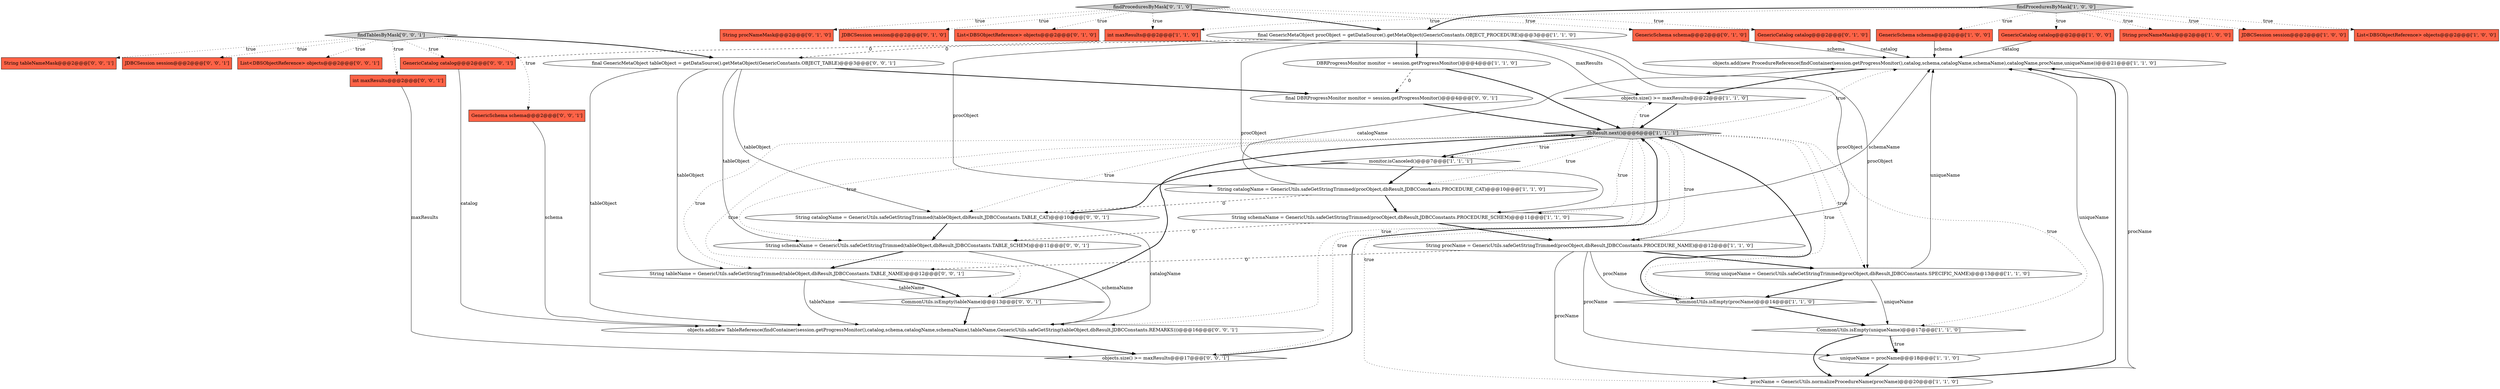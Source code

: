 digraph {
21 [style = filled, label = "GenericCatalog catalog@@@2@@@['0', '1', '0']", fillcolor = tomato, shape = box image = "AAA0AAABBB2BBB"];
14 [style = filled, label = "String uniqueName = GenericUtils.safeGetStringTrimmed(procObject,dbResult,JDBCConstants.SPECIFIC_NAME)@@@13@@@['1', '1', '0']", fillcolor = white, shape = ellipse image = "AAA0AAABBB1BBB"];
3 [style = filled, label = "CommonUtils.isEmpty(procName)@@@14@@@['1', '1', '0']", fillcolor = white, shape = diamond image = "AAA0AAABBB1BBB"];
1 [style = filled, label = "objects.add(new ProcedureReference(findContainer(session.getProgressMonitor(),catalog,schema,catalogName,schemaName),catalogName,procName,uniqueName))@@@21@@@['1', '1', '0']", fillcolor = white, shape = ellipse image = "AAA0AAABBB1BBB"];
0 [style = filled, label = "monitor.isCanceled()@@@7@@@['1', '1', '1']", fillcolor = white, shape = diamond image = "AAA0AAABBB1BBB"];
22 [style = filled, label = "findProceduresByMask['0', '1', '0']", fillcolor = lightgray, shape = diamond image = "AAA0AAABBB2BBB"];
4 [style = filled, label = "dbResult.next()@@@6@@@['1', '1', '1']", fillcolor = lightgray, shape = diamond image = "AAA0AAABBB1BBB"];
6 [style = filled, label = "final GenericMetaObject procObject = getDataSource().getMetaObject(GenericConstants.OBJECT_PROCEDURE)@@@3@@@['1', '1', '0']", fillcolor = white, shape = ellipse image = "AAA0AAABBB1BBB"];
16 [style = filled, label = "String schemaName = GenericUtils.safeGetStringTrimmed(procObject,dbResult,JDBCConstants.PROCEDURE_SCHEM)@@@11@@@['1', '1', '0']", fillcolor = white, shape = ellipse image = "AAA0AAABBB1BBB"];
23 [style = filled, label = "List<DBSObjectReference> objects@@@2@@@['0', '1', '0']", fillcolor = tomato, shape = box image = "AAA0AAABBB2BBB"];
36 [style = filled, label = "int maxResults@@@2@@@['0', '0', '1']", fillcolor = tomato, shape = box image = "AAA0AAABBB3BBB"];
10 [style = filled, label = "GenericSchema schema@@@2@@@['1', '0', '0']", fillcolor = tomato, shape = box image = "AAA0AAABBB1BBB"];
18 [style = filled, label = "int maxResults@@@2@@@['1', '1', '0']", fillcolor = tomato, shape = box image = "AAA0AAABBB1BBB"];
26 [style = filled, label = "String procNameMask@@@2@@@['0', '1', '0']", fillcolor = tomato, shape = box image = "AAA0AAABBB2BBB"];
11 [style = filled, label = "String procNameMask@@@2@@@['1', '0', '0']", fillcolor = tomato, shape = box image = "AAA0AAABBB1BBB"];
2 [style = filled, label = "objects.size() >= maxResults@@@22@@@['1', '1', '0']", fillcolor = white, shape = diamond image = "AAA0AAABBB1BBB"];
12 [style = filled, label = "String procName = GenericUtils.safeGetStringTrimmed(procObject,dbResult,JDBCConstants.PROCEDURE_NAME)@@@12@@@['1', '1', '0']", fillcolor = white, shape = ellipse image = "AAA0AAABBB1BBB"];
20 [style = filled, label = "String catalogName = GenericUtils.safeGetStringTrimmed(procObject,dbResult,JDBCConstants.PROCEDURE_CAT)@@@10@@@['1', '1', '0']", fillcolor = white, shape = ellipse image = "AAA0AAABBB1BBB"];
5 [style = filled, label = "findProceduresByMask['1', '0', '0']", fillcolor = lightgray, shape = diamond image = "AAA0AAABBB1BBB"];
39 [style = filled, label = "GenericSchema schema@@@2@@@['0', '0', '1']", fillcolor = tomato, shape = box image = "AAA0AAABBB3BBB"];
38 [style = filled, label = "String tableNameMask@@@2@@@['0', '0', '1']", fillcolor = tomato, shape = box image = "AAA0AAABBB3BBB"];
15 [style = filled, label = "GenericCatalog catalog@@@2@@@['1', '0', '0']", fillcolor = tomato, shape = box image = "AAA0AAABBB1BBB"];
7 [style = filled, label = "procName = GenericUtils.normalizeProcedureName(procName)@@@20@@@['1', '1', '0']", fillcolor = white, shape = ellipse image = "AAA0AAABBB1BBB"];
31 [style = filled, label = "String schemaName = GenericUtils.safeGetStringTrimmed(tableObject,dbResult,JDBCConstants.TABLE_SCHEM)@@@11@@@['0', '0', '1']", fillcolor = white, shape = ellipse image = "AAA0AAABBB3BBB"];
34 [style = filled, label = "JDBCSession session@@@2@@@['0', '0', '1']", fillcolor = tomato, shape = box image = "AAA0AAABBB3BBB"];
19 [style = filled, label = "DBRProgressMonitor monitor = session.getProgressMonitor()@@@4@@@['1', '1', '0']", fillcolor = white, shape = ellipse image = "AAA0AAABBB1BBB"];
17 [style = filled, label = "JDBCSession session@@@2@@@['1', '0', '0']", fillcolor = tomato, shape = box image = "AAA0AAABBB1BBB"];
41 [style = filled, label = "String tableName = GenericUtils.safeGetStringTrimmed(tableObject,dbResult,JDBCConstants.TABLE_NAME)@@@12@@@['0', '0', '1']", fillcolor = white, shape = ellipse image = "AAA0AAABBB3BBB"];
8 [style = filled, label = "CommonUtils.isEmpty(uniqueName)@@@17@@@['1', '1', '0']", fillcolor = white, shape = diamond image = "AAA0AAABBB1BBB"];
27 [style = filled, label = "List<DBSObjectReference> objects@@@2@@@['0', '0', '1']", fillcolor = tomato, shape = box image = "AAA0AAABBB3BBB"];
32 [style = filled, label = "findTablesByMask['0', '0', '1']", fillcolor = lightgray, shape = diamond image = "AAA0AAABBB3BBB"];
37 [style = filled, label = "CommonUtils.isEmpty(tableName)@@@13@@@['0', '0', '1']", fillcolor = white, shape = diamond image = "AAA0AAABBB3BBB"];
24 [style = filled, label = "JDBCSession session@@@2@@@['0', '1', '0']", fillcolor = tomato, shape = box image = "AAA0AAABBB2BBB"];
30 [style = filled, label = "objects.size() >= maxResults@@@17@@@['0', '0', '1']", fillcolor = white, shape = diamond image = "AAA0AAABBB3BBB"];
13 [style = filled, label = "List<DBSObjectReference> objects@@@2@@@['1', '0', '0']", fillcolor = tomato, shape = box image = "AAA0AAABBB1BBB"];
9 [style = filled, label = "uniqueName = procName@@@18@@@['1', '1', '0']", fillcolor = white, shape = ellipse image = "AAA0AAABBB1BBB"];
35 [style = filled, label = "final GenericMetaObject tableObject = getDataSource().getMetaObject(GenericConstants.OBJECT_TABLE)@@@3@@@['0', '0', '1']", fillcolor = white, shape = ellipse image = "AAA0AAABBB3BBB"];
33 [style = filled, label = "objects.add(new TableReference(findContainer(session.getProgressMonitor(),catalog,schema,catalogName,schemaName),tableName,GenericUtils.safeGetString(tableObject,dbResult,JDBCConstants.REMARKS)))@@@16@@@['0', '0', '1']", fillcolor = white, shape = ellipse image = "AAA0AAABBB3BBB"];
28 [style = filled, label = "final DBRProgressMonitor monitor = session.getProgressMonitor()@@@4@@@['0', '0', '1']", fillcolor = white, shape = ellipse image = "AAA0AAABBB3BBB"];
40 [style = filled, label = "GenericCatalog catalog@@@2@@@['0', '0', '1']", fillcolor = tomato, shape = box image = "AAA0AAABBB3BBB"];
29 [style = filled, label = "String catalogName = GenericUtils.safeGetStringTrimmed(tableObject,dbResult,JDBCConstants.TABLE_CAT)@@@10@@@['0', '0', '1']", fillcolor = white, shape = ellipse image = "AAA0AAABBB3BBB"];
25 [style = filled, label = "GenericSchema schema@@@2@@@['0', '1', '0']", fillcolor = tomato, shape = box image = "AAA0AAABBB2BBB"];
19->28 [style = dashed, label="0"];
16->1 [style = solid, label="schemaName"];
14->3 [style = bold, label=""];
2->4 [style = bold, label=""];
5->18 [style = dotted, label="true"];
4->12 [style = dotted, label="true"];
4->7 [style = dotted, label="true"];
4->30 [style = dotted, label="true"];
37->33 [style = bold, label=""];
6->19 [style = bold, label=""];
4->0 [style = dotted, label="true"];
32->27 [style = dotted, label="true"];
6->16 [style = solid, label="procObject"];
10->1 [style = solid, label="schema"];
16->12 [style = bold, label=""];
0->20 [style = bold, label=""];
36->30 [style = solid, label="maxResults"];
22->24 [style = dotted, label="true"];
37->4 [style = bold, label=""];
30->4 [style = bold, label=""];
7->1 [style = bold, label=""];
22->18 [style = dotted, label="true"];
1->2 [style = bold, label=""];
6->12 [style = solid, label="procObject"];
5->6 [style = bold, label=""];
21->1 [style = solid, label="catalog"];
35->29 [style = solid, label="tableObject"];
6->20 [style = solid, label="procObject"];
5->10 [style = dotted, label="true"];
5->11 [style = dotted, label="true"];
20->16 [style = bold, label=""];
14->8 [style = solid, label="uniqueName"];
12->14 [style = bold, label=""];
0->29 [style = bold, label=""];
41->37 [style = solid, label="tableName"];
35->28 [style = bold, label=""];
9->7 [style = bold, label=""];
32->40 [style = dotted, label="true"];
22->25 [style = dotted, label="true"];
31->41 [style = bold, label=""];
20->1 [style = solid, label="catalogName"];
32->34 [style = dotted, label="true"];
3->8 [style = bold, label=""];
32->39 [style = dotted, label="true"];
40->33 [style = solid, label="catalog"];
12->7 [style = solid, label="procName"];
32->38 [style = dotted, label="true"];
4->41 [style = dotted, label="true"];
16->31 [style = dashed, label="0"];
22->23 [style = dotted, label="true"];
41->33 [style = solid, label="tableName"];
4->3 [style = dotted, label="true"];
41->37 [style = bold, label=""];
7->1 [style = solid, label="procName"];
22->6 [style = bold, label=""];
20->29 [style = dashed, label="0"];
12->3 [style = solid, label="procName"];
5->15 [style = dotted, label="true"];
4->37 [style = dotted, label="true"];
4->1 [style = dotted, label="true"];
28->4 [style = bold, label=""];
6->14 [style = solid, label="procObject"];
29->31 [style = bold, label=""];
4->14 [style = dotted, label="true"];
18->2 [style = solid, label="maxResults"];
15->1 [style = solid, label="catalog"];
35->41 [style = solid, label="tableObject"];
19->4 [style = bold, label=""];
8->7 [style = bold, label=""];
4->29 [style = dotted, label="true"];
9->1 [style = solid, label="uniqueName"];
3->4 [style = bold, label=""];
4->2 [style = dotted, label="true"];
4->20 [style = dotted, label="true"];
22->21 [style = dotted, label="true"];
4->33 [style = dotted, label="true"];
5->17 [style = dotted, label="true"];
8->9 [style = bold, label=""];
4->16 [style = dotted, label="true"];
35->33 [style = solid, label="tableObject"];
18->40 [style = dashed, label="0"];
14->1 [style = solid, label="uniqueName"];
5->13 [style = dotted, label="true"];
4->31 [style = dotted, label="true"];
32->36 [style = dotted, label="true"];
35->31 [style = solid, label="tableObject"];
12->41 [style = dashed, label="0"];
12->9 [style = solid, label="procName"];
4->8 [style = dotted, label="true"];
25->1 [style = solid, label="schema"];
33->30 [style = bold, label=""];
32->35 [style = bold, label=""];
6->35 [style = dashed, label="0"];
29->33 [style = solid, label="catalogName"];
31->33 [style = solid, label="schemaName"];
4->0 [style = bold, label=""];
39->33 [style = solid, label="schema"];
22->26 [style = dotted, label="true"];
8->9 [style = dotted, label="true"];
}
